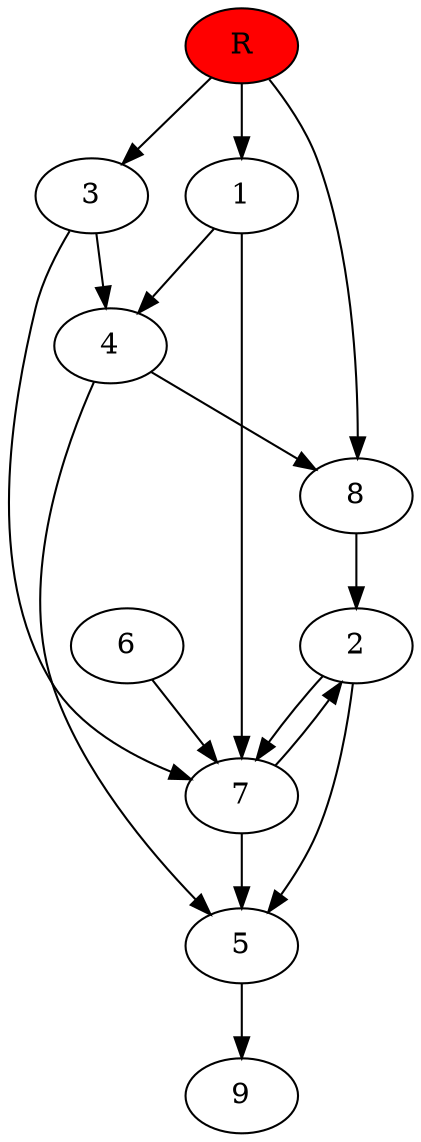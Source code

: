 digraph prb23380 {
	1
	2
	3
	4
	5
	6
	7
	8
	R [fillcolor="#ff0000" style=filled]
	1 -> 4
	1 -> 7
	2 -> 5
	2 -> 7
	3 -> 4
	3 -> 7
	4 -> 5
	4 -> 8
	5 -> 9
	6 -> 7
	7 -> 2
	7 -> 5
	8 -> 2
	R -> 1
	R -> 3
	R -> 8
}
